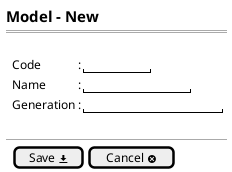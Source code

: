 @startsalt
{
  <size:15><b>Model - New
  ==
  .
  {   
    .|Code           |: |"        "|*
    .|Name           |: |"             "| *
    .|Generation     |: |"                 "|*
  }
  .
--  
  {
  .|[ Save <&data-transfer-download>] |  [Cancel <&circle-x> ]|*
  }
}

  @endsalt
